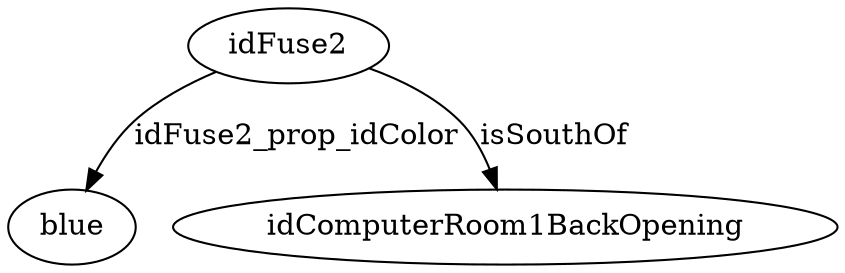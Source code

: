 strict digraph  {
idFuse2 [node_type=entity_node, root=root];
blue;
idComputerRoom1BackOpening;
idFuse2 -> blue  [edge_type=property, label=idFuse2_prop_idColor];
idFuse2 -> idComputerRoom1BackOpening  [edge_type=relationship, label=isSouthOf];
}
